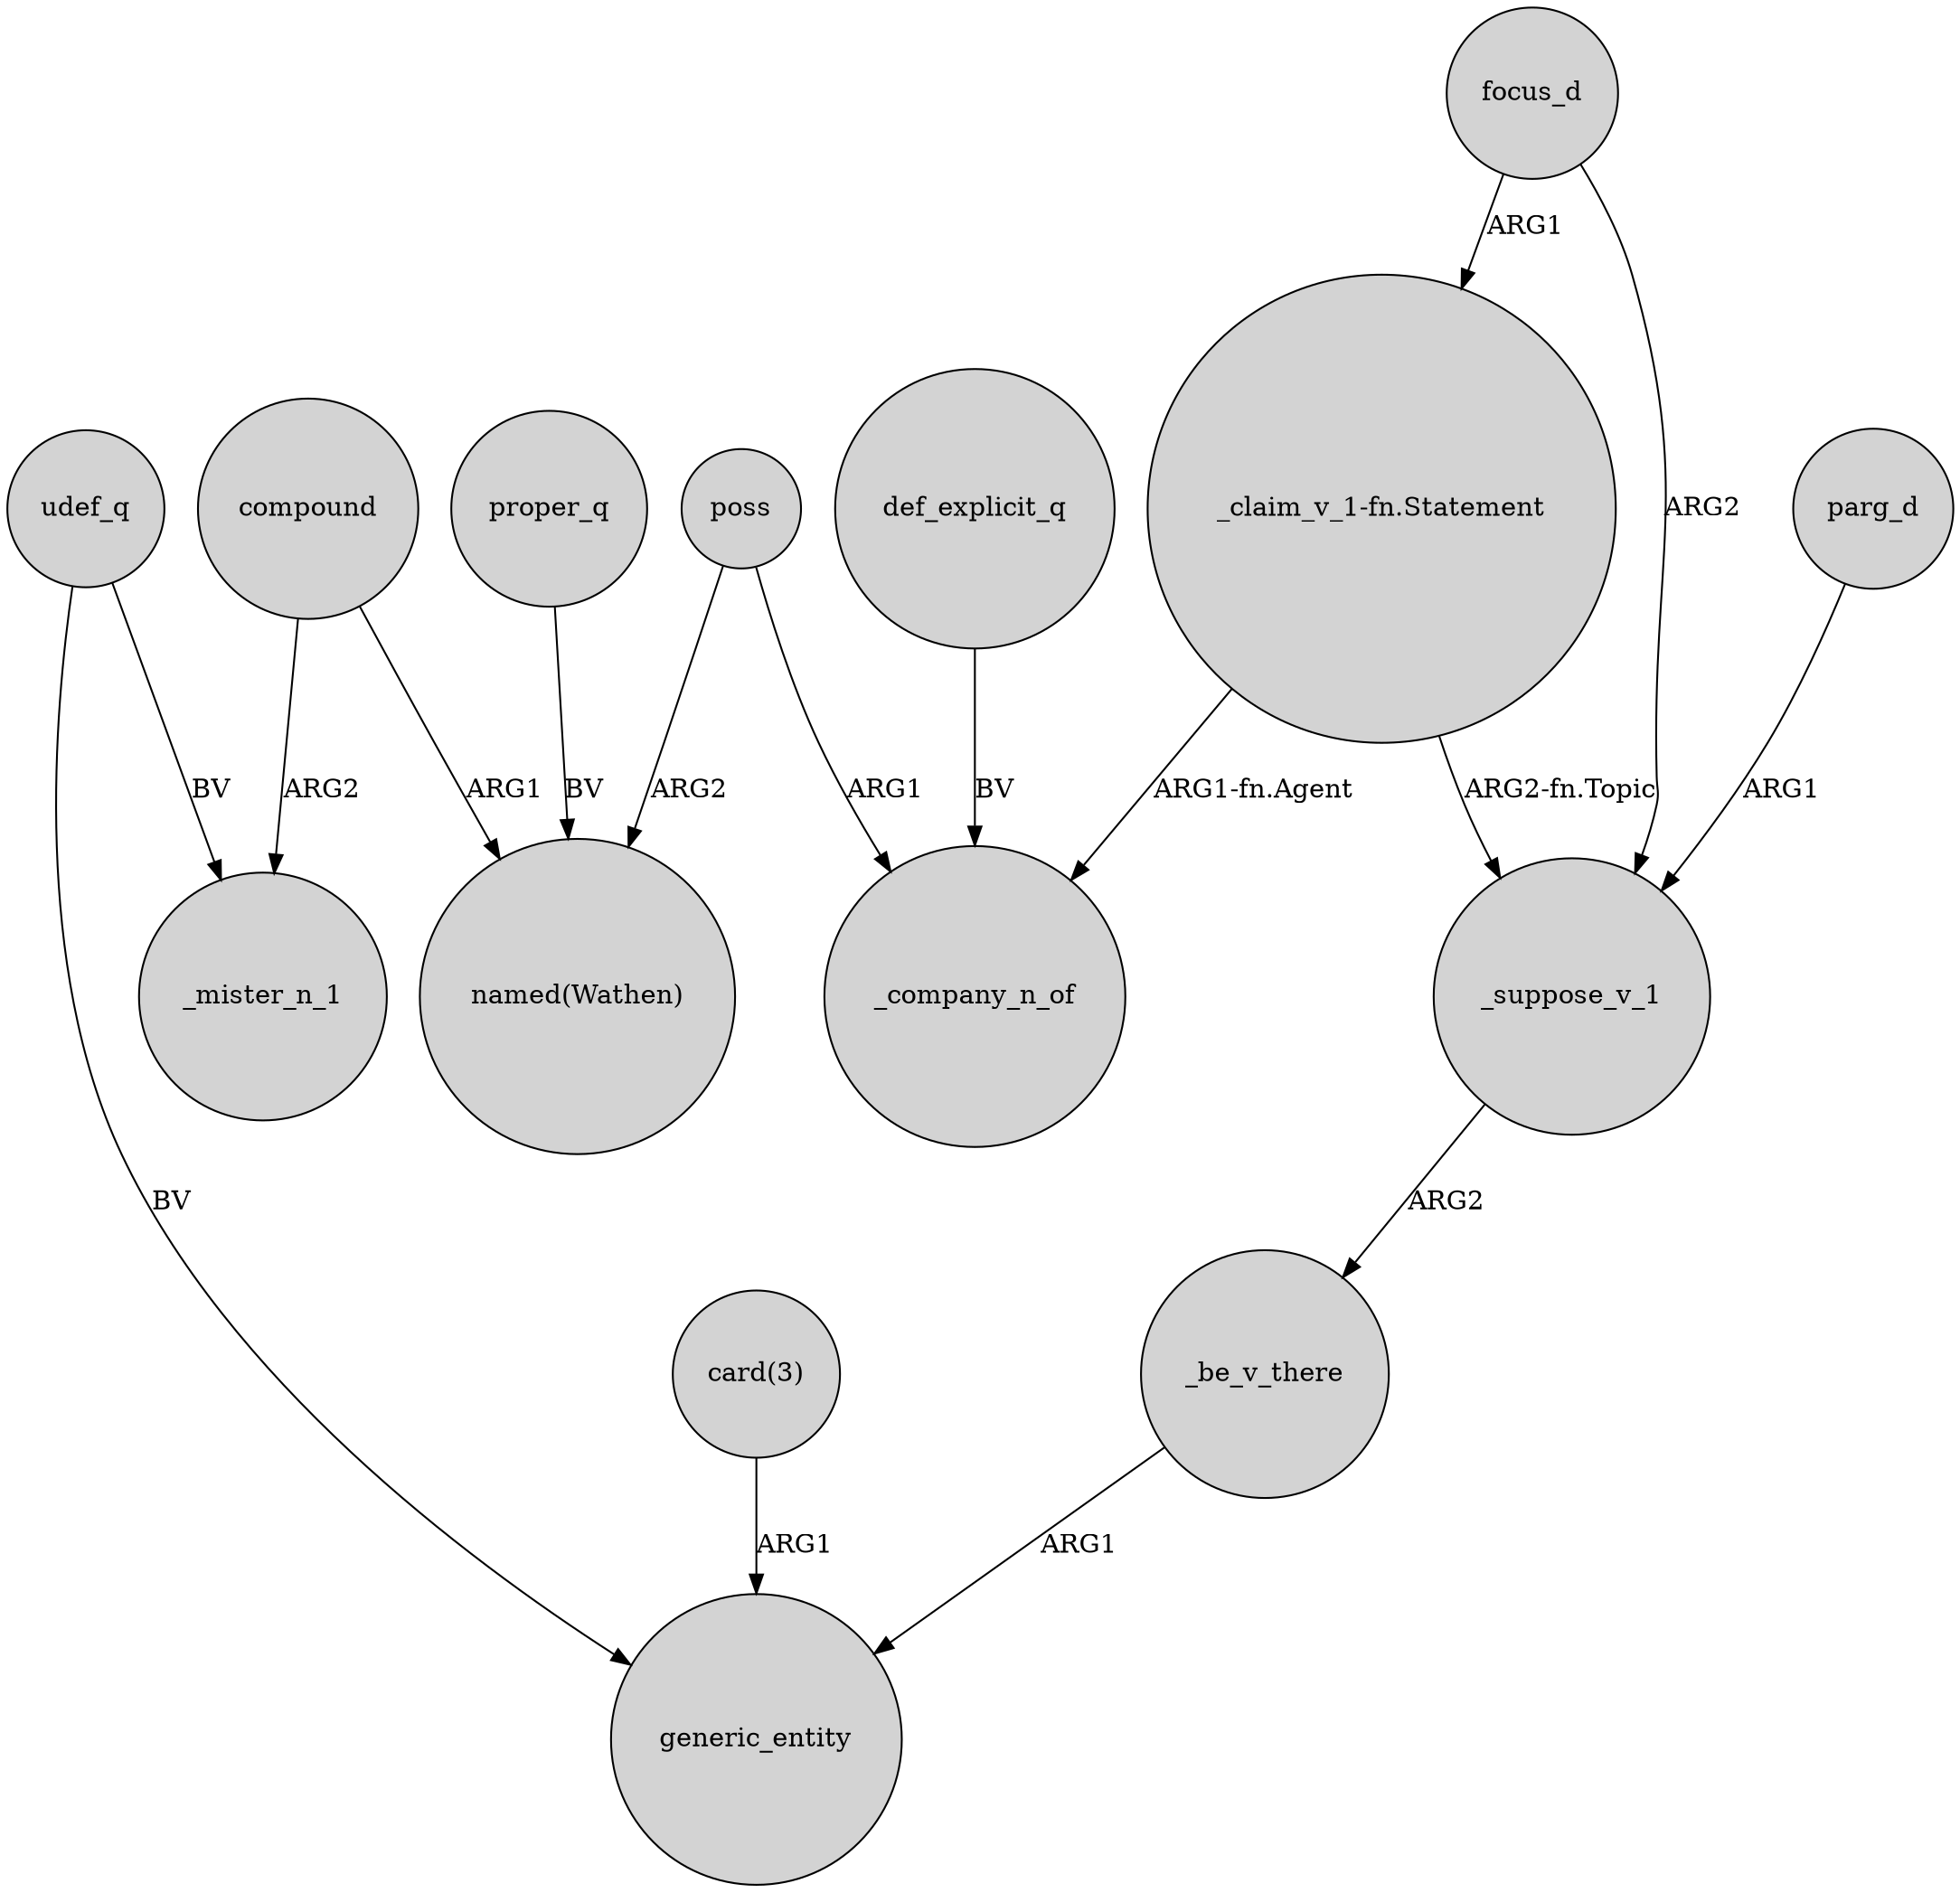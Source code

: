digraph {
	node [shape=circle style=filled]
	udef_q -> _mister_n_1 [label=BV]
	compound -> "named(Wathen)" [label=ARG1]
	poss -> _company_n_of [label=ARG1]
	udef_q -> generic_entity [label=BV]
	focus_d -> _suppose_v_1 [label=ARG2]
	poss -> "named(Wathen)" [label=ARG2]
	compound -> _mister_n_1 [label=ARG2]
	_be_v_there -> generic_entity [label=ARG1]
	"_claim_v_1-fn.Statement" -> _suppose_v_1 [label="ARG2-fn.Topic"]
	"_claim_v_1-fn.Statement" -> _company_n_of [label="ARG1-fn.Agent"]
	"card(3)" -> generic_entity [label=ARG1]
	focus_d -> "_claim_v_1-fn.Statement" [label=ARG1]
	def_explicit_q -> _company_n_of [label=BV]
	proper_q -> "named(Wathen)" [label=BV]
	parg_d -> _suppose_v_1 [label=ARG1]
	_suppose_v_1 -> _be_v_there [label=ARG2]
}
